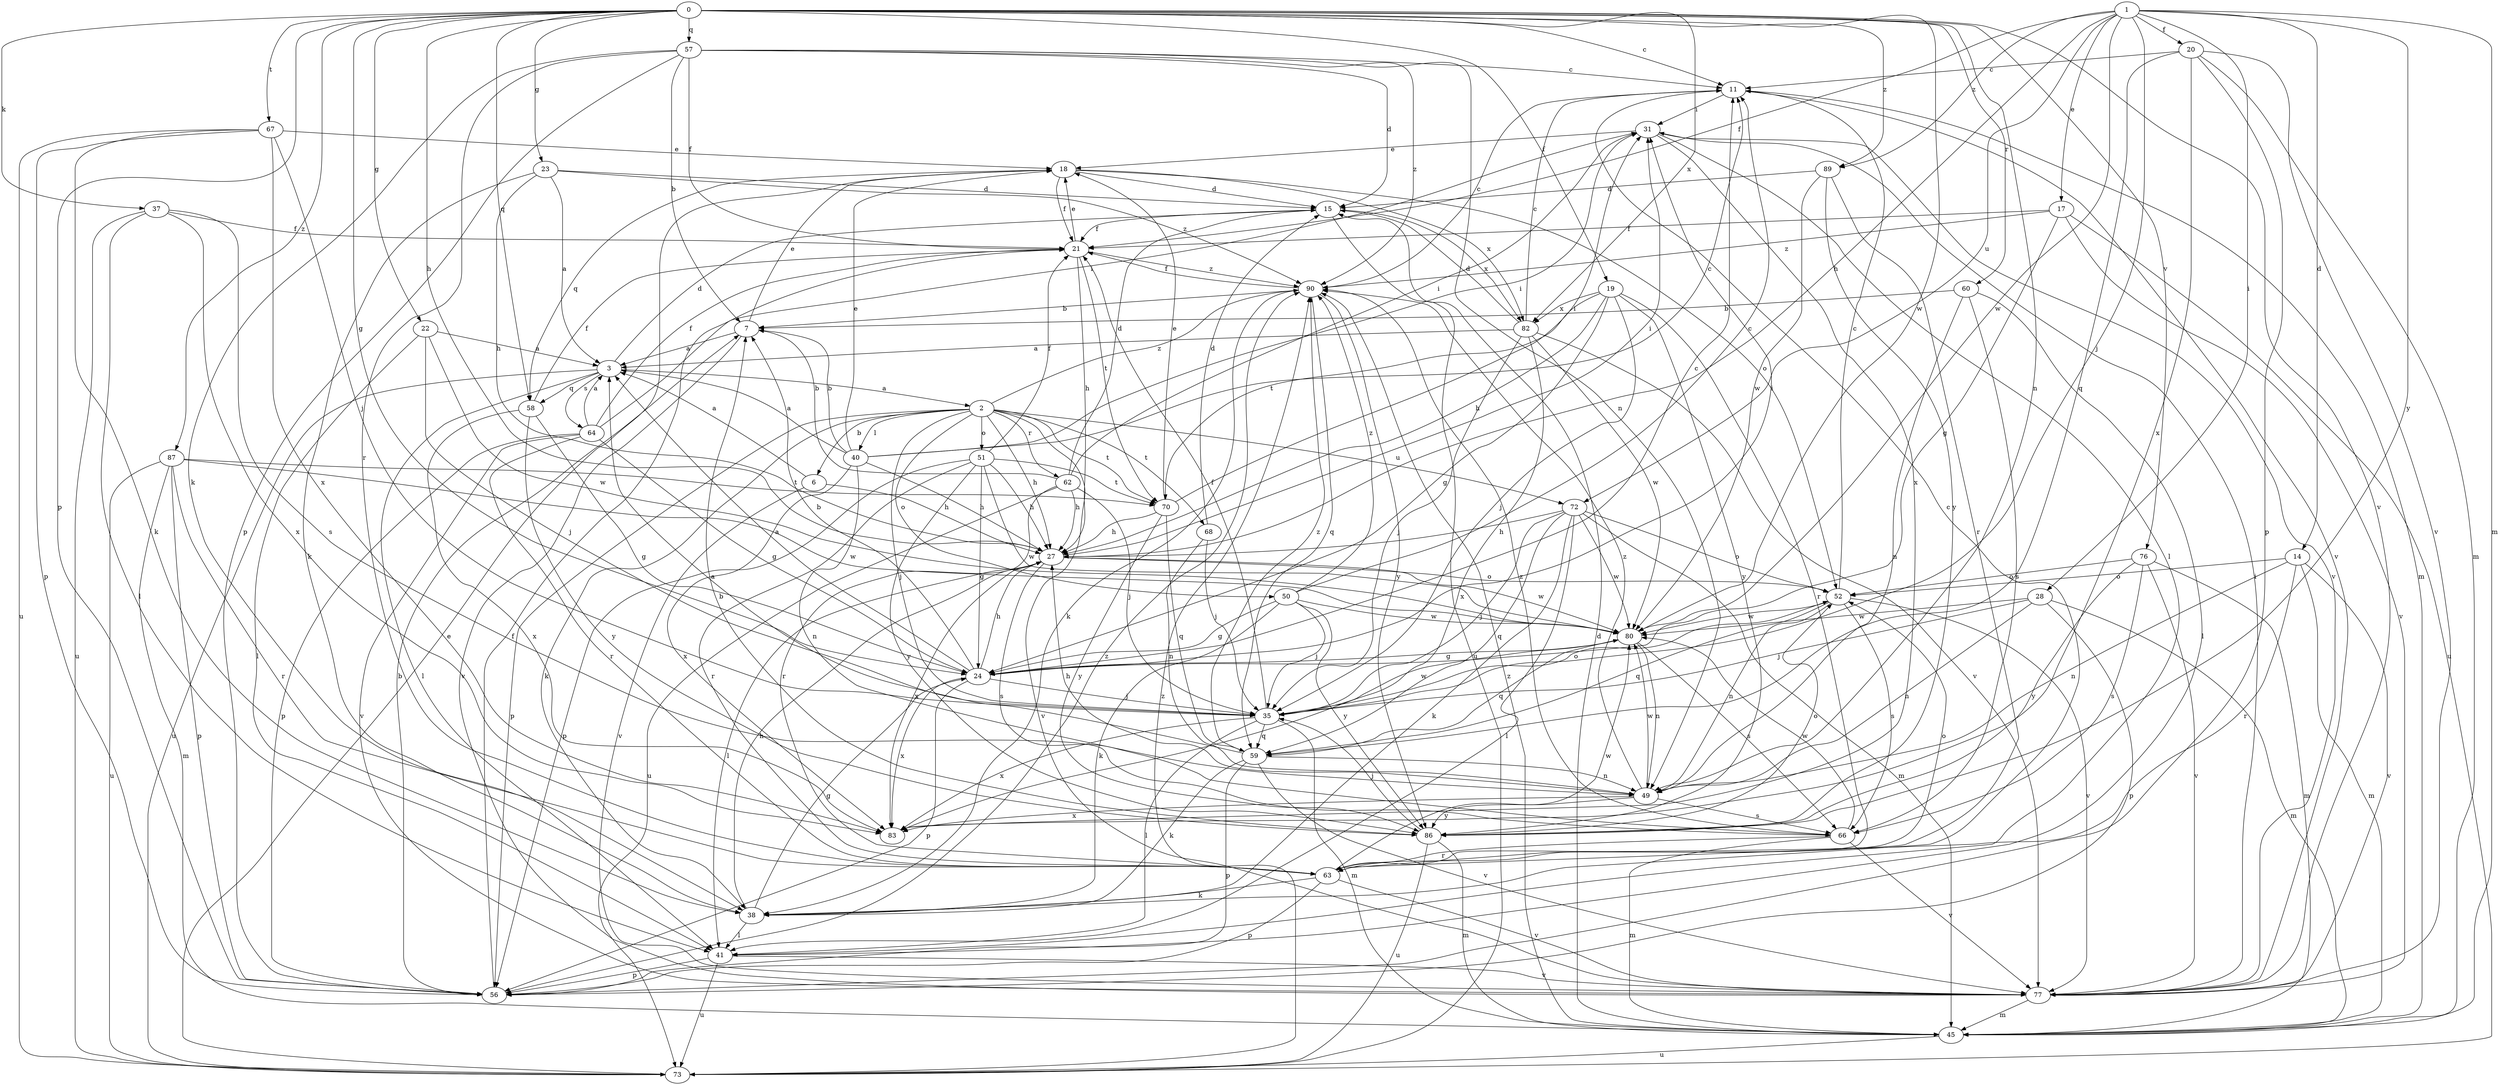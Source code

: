 strict digraph  {
0;
1;
2;
3;
6;
7;
11;
14;
15;
17;
18;
19;
20;
21;
22;
23;
24;
27;
28;
31;
35;
37;
38;
40;
41;
45;
49;
50;
51;
52;
56;
57;
58;
59;
60;
62;
63;
64;
66;
67;
68;
70;
72;
73;
76;
77;
80;
82;
83;
86;
87;
89;
90;
0 -> 11  [label=c];
0 -> 19  [label=f];
0 -> 22  [label=g];
0 -> 23  [label=g];
0 -> 24  [label=g];
0 -> 27  [label=h];
0 -> 37  [label=k];
0 -> 49  [label=n];
0 -> 56  [label=p];
0 -> 57  [label=q];
0 -> 58  [label=q];
0 -> 60  [label=r];
0 -> 67  [label=t];
0 -> 76  [label=v];
0 -> 77  [label=v];
0 -> 80  [label=w];
0 -> 82  [label=x];
0 -> 87  [label=z];
0 -> 89  [label=z];
1 -> 14  [label=d];
1 -> 17  [label=e];
1 -> 20  [label=f];
1 -> 21  [label=f];
1 -> 27  [label=h];
1 -> 28  [label=i];
1 -> 35  [label=j];
1 -> 45  [label=m];
1 -> 72  [label=u];
1 -> 80  [label=w];
1 -> 86  [label=y];
1 -> 89  [label=z];
2 -> 6  [label=b];
2 -> 27  [label=h];
2 -> 35  [label=j];
2 -> 38  [label=k];
2 -> 40  [label=l];
2 -> 50  [label=o];
2 -> 51  [label=o];
2 -> 56  [label=p];
2 -> 62  [label=r];
2 -> 68  [label=t];
2 -> 70  [label=t];
2 -> 72  [label=u];
2 -> 77  [label=v];
2 -> 90  [label=z];
3 -> 2  [label=a];
3 -> 15  [label=d];
3 -> 41  [label=l];
3 -> 58  [label=q];
3 -> 64  [label=s];
3 -> 73  [label=u];
6 -> 3  [label=a];
6 -> 27  [label=h];
6 -> 77  [label=v];
7 -> 3  [label=a];
7 -> 18  [label=e];
7 -> 77  [label=v];
11 -> 31  [label=i];
11 -> 45  [label=m];
11 -> 77  [label=v];
14 -> 45  [label=m];
14 -> 49  [label=n];
14 -> 52  [label=o];
14 -> 63  [label=r];
14 -> 77  [label=v];
15 -> 21  [label=f];
15 -> 73  [label=u];
15 -> 82  [label=x];
17 -> 21  [label=f];
17 -> 24  [label=g];
17 -> 73  [label=u];
17 -> 77  [label=v];
17 -> 90  [label=z];
18 -> 15  [label=d];
18 -> 21  [label=f];
18 -> 52  [label=o];
18 -> 58  [label=q];
18 -> 82  [label=x];
19 -> 24  [label=g];
19 -> 27  [label=h];
19 -> 35  [label=j];
19 -> 63  [label=r];
19 -> 70  [label=t];
19 -> 82  [label=x];
19 -> 86  [label=y];
20 -> 11  [label=c];
20 -> 45  [label=m];
20 -> 56  [label=p];
20 -> 59  [label=q];
20 -> 77  [label=v];
20 -> 83  [label=x];
21 -> 18  [label=e];
21 -> 27  [label=h];
21 -> 70  [label=t];
21 -> 90  [label=z];
22 -> 3  [label=a];
22 -> 35  [label=j];
22 -> 41  [label=l];
22 -> 80  [label=w];
23 -> 3  [label=a];
23 -> 15  [label=d];
23 -> 27  [label=h];
23 -> 38  [label=k];
23 -> 90  [label=z];
24 -> 3  [label=a];
24 -> 7  [label=b];
24 -> 11  [label=c];
24 -> 27  [label=h];
24 -> 31  [label=i];
24 -> 35  [label=j];
24 -> 56  [label=p];
24 -> 83  [label=x];
27 -> 31  [label=i];
27 -> 41  [label=l];
27 -> 52  [label=o];
27 -> 66  [label=s];
27 -> 80  [label=w];
27 -> 83  [label=x];
28 -> 35  [label=j];
28 -> 45  [label=m];
28 -> 49  [label=n];
28 -> 56  [label=p];
28 -> 80  [label=w];
31 -> 18  [label=e];
31 -> 41  [label=l];
31 -> 77  [label=v];
31 -> 83  [label=x];
35 -> 21  [label=f];
35 -> 41  [label=l];
35 -> 45  [label=m];
35 -> 52  [label=o];
35 -> 59  [label=q];
35 -> 80  [label=w];
35 -> 83  [label=x];
37 -> 21  [label=f];
37 -> 41  [label=l];
37 -> 66  [label=s];
37 -> 73  [label=u];
37 -> 83  [label=x];
38 -> 11  [label=c];
38 -> 24  [label=g];
38 -> 27  [label=h];
38 -> 41  [label=l];
40 -> 3  [label=a];
40 -> 7  [label=b];
40 -> 11  [label=c];
40 -> 18  [label=e];
40 -> 27  [label=h];
40 -> 31  [label=i];
40 -> 49  [label=n];
40 -> 83  [label=x];
41 -> 56  [label=p];
41 -> 73  [label=u];
41 -> 77  [label=v];
45 -> 15  [label=d];
45 -> 73  [label=u];
45 -> 90  [label=z];
49 -> 27  [label=h];
49 -> 66  [label=s];
49 -> 80  [label=w];
49 -> 83  [label=x];
49 -> 86  [label=y];
49 -> 90  [label=z];
50 -> 11  [label=c];
50 -> 24  [label=g];
50 -> 35  [label=j];
50 -> 38  [label=k];
50 -> 80  [label=w];
50 -> 86  [label=y];
50 -> 90  [label=z];
51 -> 21  [label=f];
51 -> 24  [label=g];
51 -> 27  [label=h];
51 -> 56  [label=p];
51 -> 63  [label=r];
51 -> 70  [label=t];
51 -> 80  [label=w];
51 -> 86  [label=y];
52 -> 11  [label=c];
52 -> 49  [label=n];
52 -> 59  [label=q];
52 -> 66  [label=s];
52 -> 77  [label=v];
52 -> 80  [label=w];
56 -> 7  [label=b];
56 -> 21  [label=f];
56 -> 90  [label=z];
57 -> 7  [label=b];
57 -> 11  [label=c];
57 -> 15  [label=d];
57 -> 21  [label=f];
57 -> 38  [label=k];
57 -> 49  [label=n];
57 -> 56  [label=p];
57 -> 63  [label=r];
57 -> 90  [label=z];
58 -> 21  [label=f];
58 -> 24  [label=g];
58 -> 83  [label=x];
58 -> 86  [label=y];
59 -> 3  [label=a];
59 -> 38  [label=k];
59 -> 49  [label=n];
59 -> 56  [label=p];
59 -> 77  [label=v];
59 -> 90  [label=z];
60 -> 7  [label=b];
60 -> 41  [label=l];
60 -> 49  [label=n];
60 -> 66  [label=s];
62 -> 7  [label=b];
62 -> 15  [label=d];
62 -> 27  [label=h];
62 -> 31  [label=i];
62 -> 35  [label=j];
62 -> 63  [label=r];
62 -> 73  [label=u];
63 -> 38  [label=k];
63 -> 52  [label=o];
63 -> 56  [label=p];
63 -> 77  [label=v];
63 -> 80  [label=w];
64 -> 3  [label=a];
64 -> 21  [label=f];
64 -> 24  [label=g];
64 -> 31  [label=i];
64 -> 56  [label=p];
64 -> 63  [label=r];
64 -> 77  [label=v];
66 -> 45  [label=m];
66 -> 63  [label=r];
66 -> 77  [label=v];
66 -> 80  [label=w];
66 -> 90  [label=z];
67 -> 18  [label=e];
67 -> 35  [label=j];
67 -> 38  [label=k];
67 -> 56  [label=p];
67 -> 73  [label=u];
67 -> 83  [label=x];
68 -> 15  [label=d];
68 -> 35  [label=j];
68 -> 49  [label=n];
70 -> 18  [label=e];
70 -> 27  [label=h];
70 -> 31  [label=i];
70 -> 59  [label=q];
70 -> 86  [label=y];
72 -> 27  [label=h];
72 -> 35  [label=j];
72 -> 38  [label=k];
72 -> 41  [label=l];
72 -> 45  [label=m];
72 -> 52  [label=o];
72 -> 59  [label=q];
72 -> 80  [label=w];
73 -> 18  [label=e];
73 -> 90  [label=z];
76 -> 45  [label=m];
76 -> 52  [label=o];
76 -> 66  [label=s];
76 -> 77  [label=v];
76 -> 86  [label=y];
77 -> 31  [label=i];
77 -> 45  [label=m];
80 -> 24  [label=g];
80 -> 49  [label=n];
80 -> 59  [label=q];
80 -> 66  [label=s];
82 -> 3  [label=a];
82 -> 11  [label=c];
82 -> 15  [label=d];
82 -> 35  [label=j];
82 -> 77  [label=v];
82 -> 80  [label=w];
82 -> 83  [label=x];
86 -> 7  [label=b];
86 -> 35  [label=j];
86 -> 45  [label=m];
86 -> 52  [label=o];
86 -> 73  [label=u];
87 -> 45  [label=m];
87 -> 56  [label=p];
87 -> 63  [label=r];
87 -> 70  [label=t];
87 -> 73  [label=u];
87 -> 80  [label=w];
89 -> 15  [label=d];
89 -> 63  [label=r];
89 -> 80  [label=w];
89 -> 86  [label=y];
90 -> 7  [label=b];
90 -> 11  [label=c];
90 -> 21  [label=f];
90 -> 38  [label=k];
90 -> 59  [label=q];
90 -> 86  [label=y];
}
